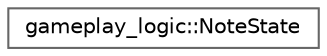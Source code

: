 digraph "Graphical Class Hierarchy"
{
 // LATEX_PDF_SIZE
  bgcolor="transparent";
  edge [fontname=Helvetica,fontsize=10,labelfontname=Helvetica,labelfontsize=10];
  node [fontname=Helvetica,fontsize=10,shape=box,height=0.2,width=0.4];
  rankdir="LR";
  Node0 [id="Node000000",label="gameplay_logic::NoteState",height=0.2,width=0.4,color="grey40", fillcolor="white", style="filled",URL="$classgameplay__logic_1_1NoteState.html",tooltip=" "];
}
